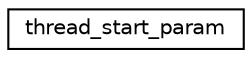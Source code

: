 digraph "Graphical Class Hierarchy"
{
 // LATEX_PDF_SIZE
  edge [fontname="Helvetica",fontsize="10",labelfontname="Helvetica",labelfontsize="10"];
  node [fontname="Helvetica",fontsize="10",shape=record];
  rankdir="LR";
  Node0 [label="thread_start_param",height=0.2,width=0.4,color="black", fillcolor="white", style="filled",URL="$structthread__start__param.html",tooltip=" "];
}

